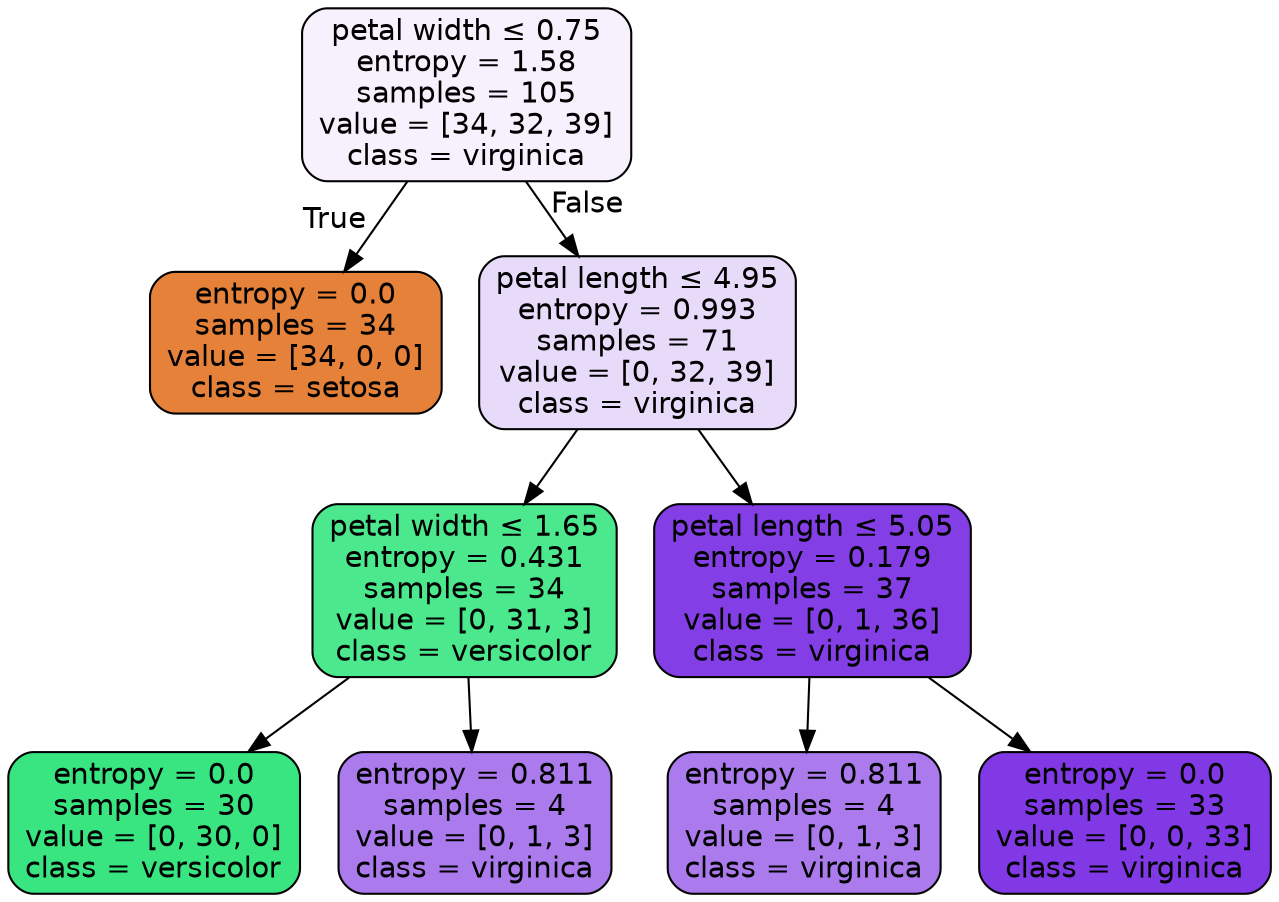 digraph Tree {
node [shape=box, style="filled, rounded", color="black", fontname=helvetica] ;
edge [fontname=helvetica] ;
0 [label=<petal width &le; 0.75<br/>entropy = 1.58<br/>samples = 105<br/>value = [34, 32, 39]<br/>class = virginica>, fillcolor="#f6f1fd"] ;
1 [label=<entropy = 0.0<br/>samples = 34<br/>value = [34, 0, 0]<br/>class = setosa>, fillcolor="#e58139"] ;
0 -> 1 [labeldistance=2.5, labelangle=45, headlabel="True"] ;
2 [label=<petal length &le; 4.95<br/>entropy = 0.993<br/>samples = 71<br/>value = [0, 32, 39]<br/>class = virginica>, fillcolor="#e8dbfa"] ;
0 -> 2 [labeldistance=2.5, labelangle=-45, headlabel="False"] ;
3 [label=<petal width &le; 1.65<br/>entropy = 0.431<br/>samples = 34<br/>value = [0, 31, 3]<br/>class = versicolor>, fillcolor="#4ce88d"] ;
2 -> 3 ;
4 [label=<entropy = 0.0<br/>samples = 30<br/>value = [0, 30, 0]<br/>class = versicolor>, fillcolor="#39e581"] ;
3 -> 4 ;
5 [label=<entropy = 0.811<br/>samples = 4<br/>value = [0, 1, 3]<br/>class = virginica>, fillcolor="#ab7bee"] ;
3 -> 5 ;
6 [label=<petal length &le; 5.05<br/>entropy = 0.179<br/>samples = 37<br/>value = [0, 1, 36]<br/>class = virginica>, fillcolor="#843ee6"] ;
2 -> 6 ;
7 [label=<entropy = 0.811<br/>samples = 4<br/>value = [0, 1, 3]<br/>class = virginica>, fillcolor="#ab7bee"] ;
6 -> 7 ;
8 [label=<entropy = 0.0<br/>samples = 33<br/>value = [0, 0, 33]<br/>class = virginica>, fillcolor="#8139e5"] ;
6 -> 8 ;
}